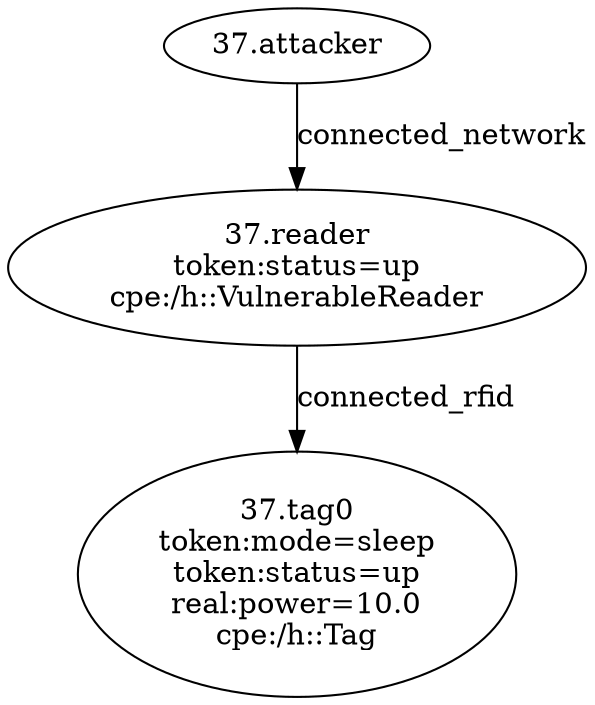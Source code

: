 digraph G {
attacker [label="37.attacker"];
tag0 [label="37.tag0\ntoken:mode=sleep\ntoken:status=up\nreal:power=10.0\ncpe:/h::Tag"];
reader [label="37.reader\ntoken:status=up\ncpe:/h::VulnerableReader"];
attacker -> reader  [key=0, label=connected_network];
reader -> tag0  [key=0, label=connected_rfid];
}
